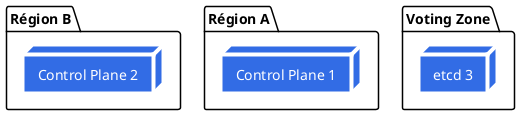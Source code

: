 @startuml

skinparam cluster {
    BackgroundColor white
    BorderColor #bbb
    BorderThickness 2
    FontColor #326ce5
}

skinparam node {
    BackgroundColor #326ce5
    BorderColor white
    BorderThickness 4
    FontColor white
}

skinparam storage {
    BackgroundColor white
    BorderColor #bbb
    BorderThickness 2
    FontColor #326ce5
}

package "Région B" as zoneB {
    node "Control Plane 2" as cp2
}

package "Région A" as zoneA {
    node "Control Plane 1" as cp1
}

package "Voting Zone" as votingZone {
    node "etcd 3" as etcd3
}

@enduml